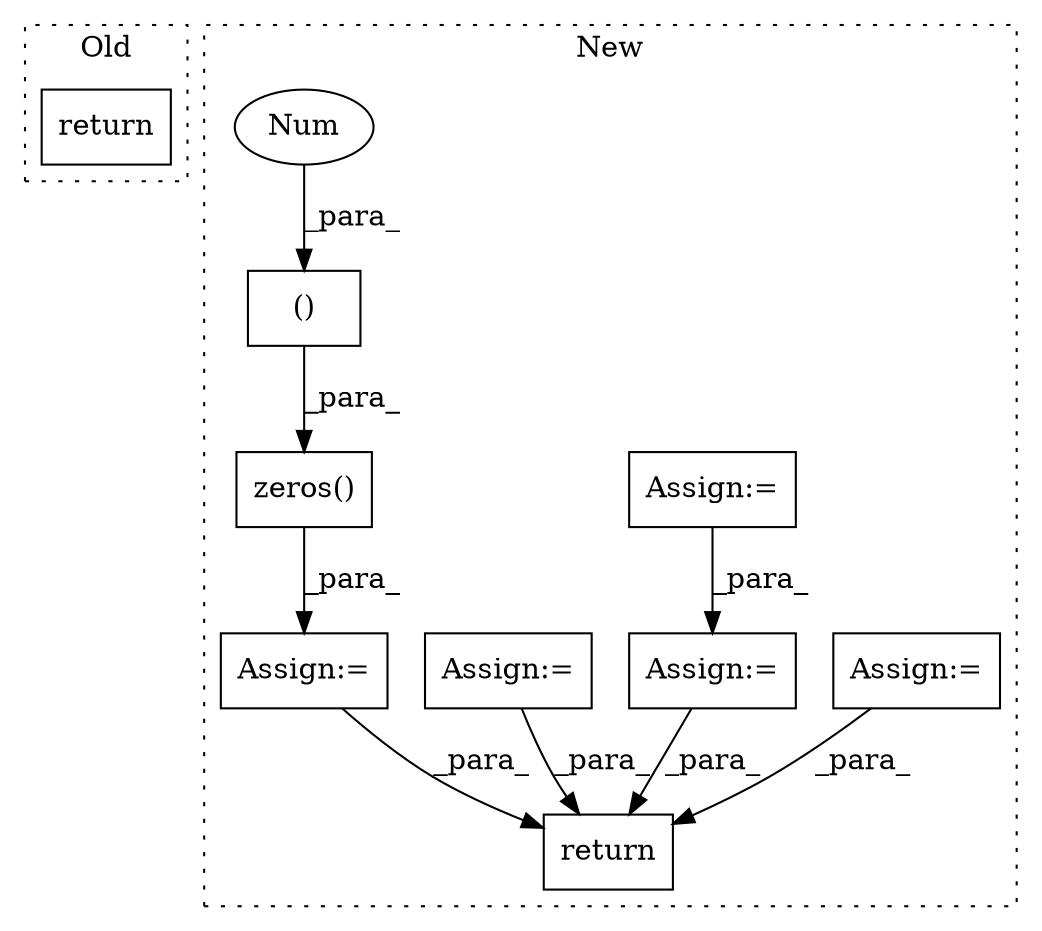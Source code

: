 digraph G {
subgraph cluster0 {
1 [label="return" a="93" s="4965" l="7" shape="box"];
label = "Old";
style="dotted";
}
subgraph cluster1 {
2 [label="zeros()" a="75" s="5053,5081" l="12,1" shape="box"];
3 [label="Assign:=" a="68" s="4969" l="3" shape="box"];
4 [label="return" a="93" s="5325" l="7" shape="box"];
5 [label="Assign:=" a="68" s="5174" l="3" shape="box"];
6 [label="Assign:=" a="68" s="4922" l="3" shape="box"];
7 [label="()" a="54" s="5077" l="3" shape="box"];
8 [label="Assign:=" a="68" s="4885" l="3" shape="box"];
9 [label="Assign:=" a="68" s="5124" l="3" shape="box"];
10 [label="Num" a="76" s="5079" l="1" shape="ellipse"];
label = "New";
style="dotted";
}
2 -> 3 [label="_para_"];
3 -> 4 [label="_para_"];
5 -> 4 [label="_para_"];
6 -> 4 [label="_para_"];
7 -> 2 [label="_para_"];
8 -> 6 [label="_para_"];
9 -> 4 [label="_para_"];
10 -> 7 [label="_para_"];
}